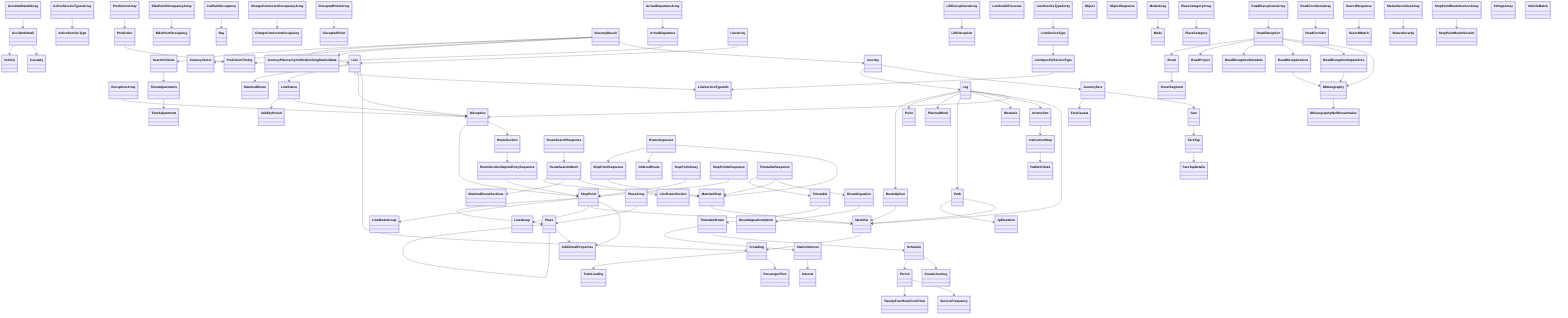 classDiagram
    AccidentDetailArray --> AccidentDetail
    AccidentDetail --> Casualty
    AccidentDetail --> Vehicle
    ActiveServiceTypesArray --> ActiveServiceType
    class ActiveServiceType
    ArrivalDepartureArray --> ArrivalDeparture
    ArrivalDeparture --> PredictionTiming
    BikePointOccupancyArray --> BikePointOccupancy
    class BikePointOccupancy
    CarParkOccupancy --> Bay
    class Bay
    class Casualty
    ChargeConnectorOccupancyArray --> ChargeConnectorOccupancy
    class ChargeConnectorOccupancy
    DisruptedPointArray --> DisruptedPoint
    class DisruptedPoint
    DisruptionArray --> Disruption
    ItineraryResult --> Journey
    ItineraryResult --> JourneyPlannerCycleHireDockingStationData
    ItineraryResult --> JourneyVector
    ItineraryResult --> Line
    ItineraryResult --> SearchCriteria
    Journey --> JourneyFare
    Journey --> Leg
    JourneyFare --> Fare
    JourneyFare --> FareCaveat
    Fare --> FareTap
    class FareCaveat
    FareTap --> FareTapDetails
    class FareTapDetails
    class JourneyPlannerCycleHireDockingStationData
    class JourneyVector
    Leg --> Disruption
    Leg --> Identifier
    Leg --> Instruction
    Leg --> Obstacle
    Leg --> Path
    Leg --> PlannedWork
    Leg --> Point
    Leg --> RouteOption
    Instruction --> InstructionStep
    InstructionStep --> PathAttribute
    LiftDisruptionsArray --> LiftDisruption
    class LiftDisruption
    LineArray --> Line
    Line --> Crowding
    Line --> Disruption
    Line --> LineServiceTypeInfo
    Line --> LineStatus
    Line --> MatchedRoute
    LineServiceTypeArray --> LineServiceType
    LineServiceType --> LineSpecificServiceType
    LineSpecificServiceType --> LineServiceTypeInfo
    class LineServiceTypeInfo
    LineStatus --> Disruption
    LineStatus --> ValidityPeriod
    Disruption --> RouteSection
    Disruption --> StopPoint
    class LondonAirForecast
    class MatchedRoute
    ModeArray --> Mode
    class Mode
    class Object
    class ObjectResponse
    class Obstacle
    Path --> Identifier
    Path --> JpElevation
    class JpElevation
    class PathAttribute
    PlaceArray --> Place
    PlaceCategoryArray --> PlaceCategory
    class PlaceCategory
    class PlannedWork
    class Point
    PredictionArray --> Prediction
    Prediction --> PredictionTiming
    class PredictionTiming
    RoadCorridorsArray --> RoadCorridor
    class RoadCorridor
    RoadDisruptionsArray --> RoadDisruption
    RoadDisruption --> DbGeography
    RoadDisruption --> RoadDisruptionImpactArea
    RoadDisruption --> RoadDisruptionLine
    RoadDisruption --> RoadDisruptionSchedule
    RoadDisruption --> RoadProject
    RoadDisruption --> Street
    RoadDisruptionImpactArea --> DbGeography
    RoadDisruptionLine --> DbGeography
    DbGeography --> DbGeographyWellKnownValue
    class DbGeographyWellKnownValue
    class RoadDisruptionSchedule
    class RoadProject
    RouteOption --> Identifier
    RouteSearchResponse --> RouteSearchMatch
    RouteSearchMatch --> LineRouteSection
    RouteSearchMatch --> MatchedRouteSections
    RouteSearchMatch --> MatchedStop
    class LineRouteSection
    class MatchedRouteSections
    RouteSection --> RouteSectionNaptanEntrySequence
    RouteSectionNaptanEntrySequence --> StopPoint
    RouteSequence --> MatchedStop
    RouteSequence --> OrderedRoute
    RouteSequence --> StopPointSequence
    class OrderedRoute
    SearchCriteria --> TimeAdjustments
    SearchResponse --> SearchMatch
    class SearchMatch
    StatusSeveritiesArray --> StatusSeverity
    class StatusSeverity
    StopPointArray --> StopPoint
    StopPointRouteSectionArray --> StopPointRouteSection
    class StopPointRouteSection
    StopPointSequence --> MatchedStop
    StopPointsResponse --> StopPoint
    StopPoint --> AdditionalProperties
    StopPoint --> Identifier
    StopPoint --> LineGroup
    StopPoint --> LineModeGroup
    StopPoint --> Place
    class LineGroup
    class LineModeGroup
    Street --> StreetSegment
    class StreetSegment
    class StringsArray
    TimeAdjustments --> TimeAdjustment
    class TimeAdjustment
    TimetableResponse --> Disambiguation
    TimetableResponse --> MatchedStop
    TimetableResponse --> Timetable
    Disambiguation --> DisambiguationOption
    class DisambiguationOption
    MatchedStop --> Identifier
    Identifier --> Crowding
    Crowding --> PassengerFlow
    Crowding --> TrainLoading
    class PassengerFlow
    Timetable --> TimetableRoute
    TimetableRoute --> Schedule
    TimetableRoute --> StationInterval
    Schedule --> KnownJourney
    Schedule --> Period
    class KnownJourney
    Period --> ServiceFrequency
    Period --> TwentyFourHourClockTime
    class ServiceFrequency
    StationInterval --> Interval
    class Interval
    class TrainLoading
    class TwentyFourHourClockTime
    class ValidityPeriod
    class Vehicle
    class VehicleMatch
    class AdditionalProperties
    Place --> AdditionalProperties
    Place --> Place